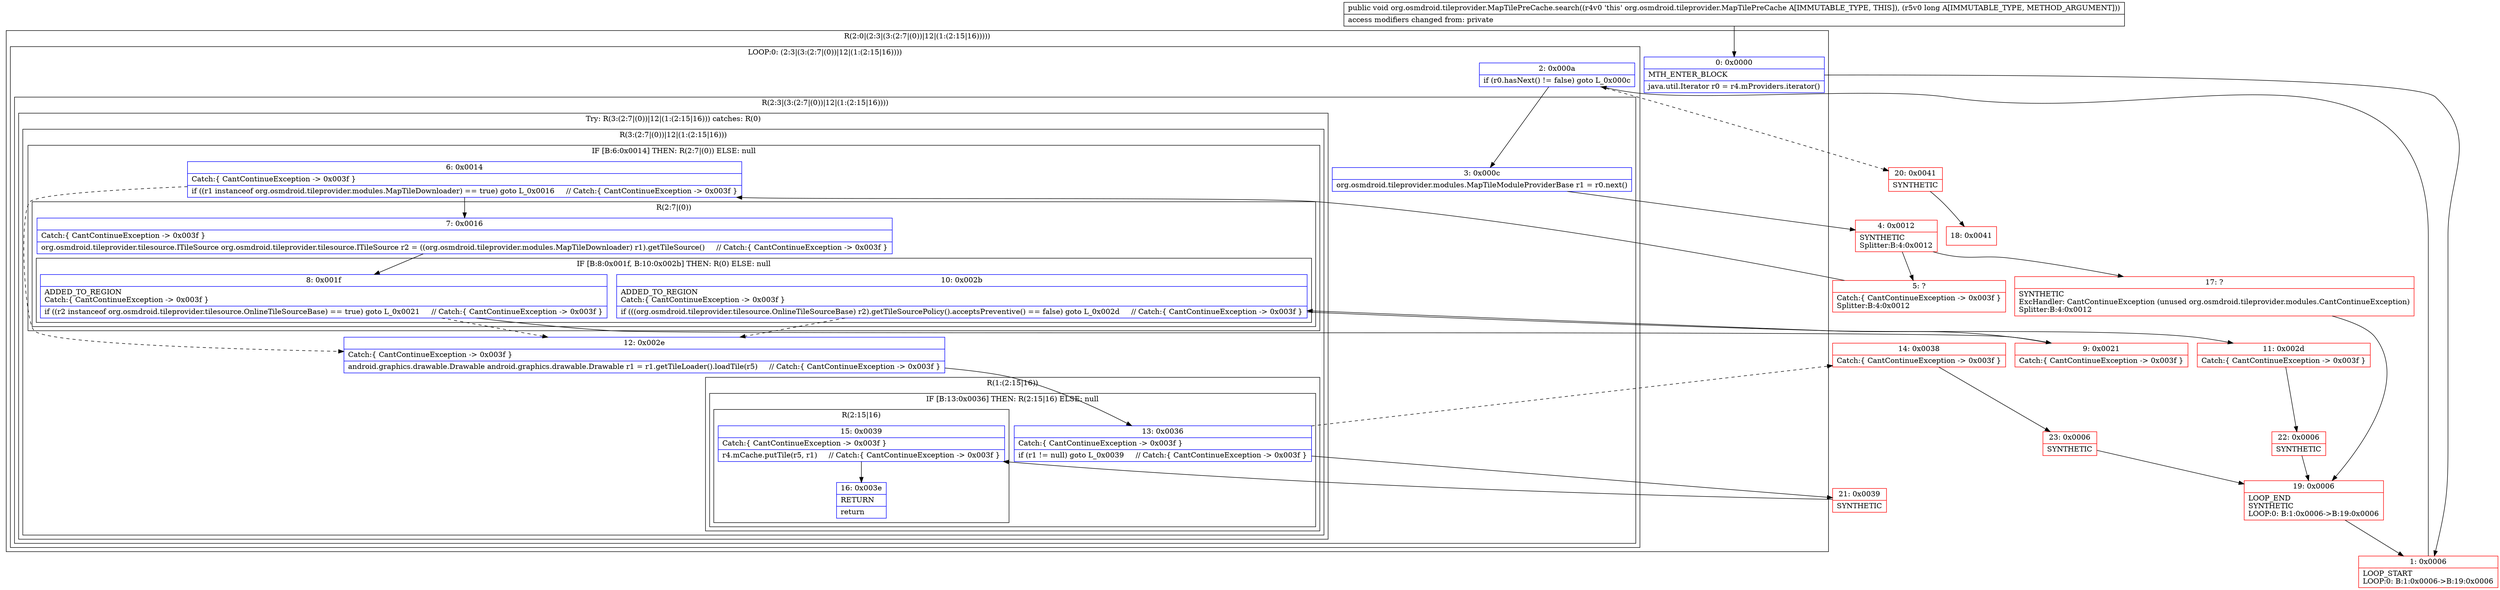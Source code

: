 digraph "CFG fororg.osmdroid.tileprovider.MapTilePreCache.search(J)V" {
subgraph cluster_Region_1950252574 {
label = "R(2:0|(2:3|(3:(2:7|(0))|12|(1:(2:15|16)))))";
node [shape=record,color=blue];
Node_0 [shape=record,label="{0\:\ 0x0000|MTH_ENTER_BLOCK\l|java.util.Iterator r0 = r4.mProviders.iterator()\l}"];
subgraph cluster_LoopRegion_112721857 {
label = "LOOP:0: (2:3|(3:(2:7|(0))|12|(1:(2:15|16))))";
node [shape=record,color=blue];
Node_2 [shape=record,label="{2\:\ 0x000a|if (r0.hasNext() != false) goto L_0x000c\l}"];
subgraph cluster_Region_1869628033 {
label = "R(2:3|(3:(2:7|(0))|12|(1:(2:15|16))))";
node [shape=record,color=blue];
Node_3 [shape=record,label="{3\:\ 0x000c|org.osmdroid.tileprovider.modules.MapTileModuleProviderBase r1 = r0.next()\l}"];
subgraph cluster_TryCatchRegion_1245996670 {
label = "Try: R(3:(2:7|(0))|12|(1:(2:15|16))) catches: R(0)";
node [shape=record,color=blue];
subgraph cluster_Region_550166052 {
label = "R(3:(2:7|(0))|12|(1:(2:15|16)))";
node [shape=record,color=blue];
subgraph cluster_IfRegion_1292713894 {
label = "IF [B:6:0x0014] THEN: R(2:7|(0)) ELSE: null";
node [shape=record,color=blue];
Node_6 [shape=record,label="{6\:\ 0x0014|Catch:\{ CantContinueException \-\> 0x003f \}\l|if ((r1 instanceof org.osmdroid.tileprovider.modules.MapTileDownloader) == true) goto L_0x0016     \/\/ Catch:\{ CantContinueException \-\> 0x003f \}\l}"];
subgraph cluster_Region_1553048460 {
label = "R(2:7|(0))";
node [shape=record,color=blue];
Node_7 [shape=record,label="{7\:\ 0x0016|Catch:\{ CantContinueException \-\> 0x003f \}\l|org.osmdroid.tileprovider.tilesource.ITileSource org.osmdroid.tileprovider.tilesource.ITileSource r2 = ((org.osmdroid.tileprovider.modules.MapTileDownloader) r1).getTileSource()     \/\/ Catch:\{ CantContinueException \-\> 0x003f \}\l}"];
subgraph cluster_IfRegion_710704580 {
label = "IF [B:8:0x001f, B:10:0x002b] THEN: R(0) ELSE: null";
node [shape=record,color=blue];
Node_8 [shape=record,label="{8\:\ 0x001f|ADDED_TO_REGION\lCatch:\{ CantContinueException \-\> 0x003f \}\l|if ((r2 instanceof org.osmdroid.tileprovider.tilesource.OnlineTileSourceBase) == true) goto L_0x0021     \/\/ Catch:\{ CantContinueException \-\> 0x003f \}\l}"];
Node_10 [shape=record,label="{10\:\ 0x002b|ADDED_TO_REGION\lCatch:\{ CantContinueException \-\> 0x003f \}\l|if (((org.osmdroid.tileprovider.tilesource.OnlineTileSourceBase) r2).getTileSourcePolicy().acceptsPreventive() == false) goto L_0x002d     \/\/ Catch:\{ CantContinueException \-\> 0x003f \}\l}"];
subgraph cluster_Region_1962772529 {
label = "R(0)";
node [shape=record,color=blue];
}
}
}
}
Node_12 [shape=record,label="{12\:\ 0x002e|Catch:\{ CantContinueException \-\> 0x003f \}\l|android.graphics.drawable.Drawable android.graphics.drawable.Drawable r1 = r1.getTileLoader().loadTile(r5)     \/\/ Catch:\{ CantContinueException \-\> 0x003f \}\l}"];
subgraph cluster_Region_427079781 {
label = "R(1:(2:15|16))";
node [shape=record,color=blue];
subgraph cluster_IfRegion_246714081 {
label = "IF [B:13:0x0036] THEN: R(2:15|16) ELSE: null";
node [shape=record,color=blue];
Node_13 [shape=record,label="{13\:\ 0x0036|Catch:\{ CantContinueException \-\> 0x003f \}\l|if (r1 != null) goto L_0x0039     \/\/ Catch:\{ CantContinueException \-\> 0x003f \}\l}"];
subgraph cluster_Region_2077129104 {
label = "R(2:15|16)";
node [shape=record,color=blue];
Node_15 [shape=record,label="{15\:\ 0x0039|Catch:\{ CantContinueException \-\> 0x003f \}\l|r4.mCache.putTile(r5, r1)     \/\/ Catch:\{ CantContinueException \-\> 0x003f \}\l}"];
Node_16 [shape=record,label="{16\:\ 0x003e|RETURN\l|return\l}"];
}
}
}
}
subgraph cluster_Region_1894406819 {
label = "R(0) | ExcHandler: CantContinueException (unused org.osmdroid.tileprovider.modules.CantContinueException)\l";
node [shape=record,color=blue];
}
}
}
}
}
subgraph cluster_Region_1894406819 {
label = "R(0) | ExcHandler: CantContinueException (unused org.osmdroid.tileprovider.modules.CantContinueException)\l";
node [shape=record,color=blue];
}
Node_1 [shape=record,color=red,label="{1\:\ 0x0006|LOOP_START\lLOOP:0: B:1:0x0006\-\>B:19:0x0006\l}"];
Node_4 [shape=record,color=red,label="{4\:\ 0x0012|SYNTHETIC\lSplitter:B:4:0x0012\l}"];
Node_5 [shape=record,color=red,label="{5\:\ ?|Catch:\{ CantContinueException \-\> 0x003f \}\lSplitter:B:4:0x0012\l}"];
Node_9 [shape=record,color=red,label="{9\:\ 0x0021|Catch:\{ CantContinueException \-\> 0x003f \}\l}"];
Node_11 [shape=record,color=red,label="{11\:\ 0x002d|Catch:\{ CantContinueException \-\> 0x003f \}\l}"];
Node_14 [shape=record,color=red,label="{14\:\ 0x0038|Catch:\{ CantContinueException \-\> 0x003f \}\l}"];
Node_17 [shape=record,color=red,label="{17\:\ ?|SYNTHETIC\lExcHandler: CantContinueException (unused org.osmdroid.tileprovider.modules.CantContinueException)\lSplitter:B:4:0x0012\l}"];
Node_18 [shape=record,color=red,label="{18\:\ 0x0041}"];
Node_19 [shape=record,color=red,label="{19\:\ 0x0006|LOOP_END\lSYNTHETIC\lLOOP:0: B:1:0x0006\-\>B:19:0x0006\l}"];
Node_20 [shape=record,color=red,label="{20\:\ 0x0041|SYNTHETIC\l}"];
Node_21 [shape=record,color=red,label="{21\:\ 0x0039|SYNTHETIC\l}"];
Node_22 [shape=record,color=red,label="{22\:\ 0x0006|SYNTHETIC\l}"];
Node_23 [shape=record,color=red,label="{23\:\ 0x0006|SYNTHETIC\l}"];
MethodNode[shape=record,label="{public void org.osmdroid.tileprovider.MapTilePreCache.search((r4v0 'this' org.osmdroid.tileprovider.MapTilePreCache A[IMMUTABLE_TYPE, THIS]), (r5v0 long A[IMMUTABLE_TYPE, METHOD_ARGUMENT]))  | access modifiers changed from: private\l}"];
MethodNode -> Node_0;
Node_0 -> Node_1;
Node_2 -> Node_3;
Node_2 -> Node_20[style=dashed];
Node_3 -> Node_4;
Node_6 -> Node_7;
Node_6 -> Node_12[style=dashed];
Node_7 -> Node_8;
Node_8 -> Node_9;
Node_8 -> Node_12[style=dashed];
Node_10 -> Node_11;
Node_10 -> Node_12[style=dashed];
Node_12 -> Node_13;
Node_13 -> Node_14[style=dashed];
Node_13 -> Node_21;
Node_15 -> Node_16;
Node_1 -> Node_2;
Node_4 -> Node_5;
Node_4 -> Node_17;
Node_5 -> Node_6;
Node_9 -> Node_10;
Node_11 -> Node_22;
Node_14 -> Node_23;
Node_17 -> Node_19;
Node_19 -> Node_1;
Node_20 -> Node_18;
Node_21 -> Node_15;
Node_22 -> Node_19;
Node_23 -> Node_19;
}

